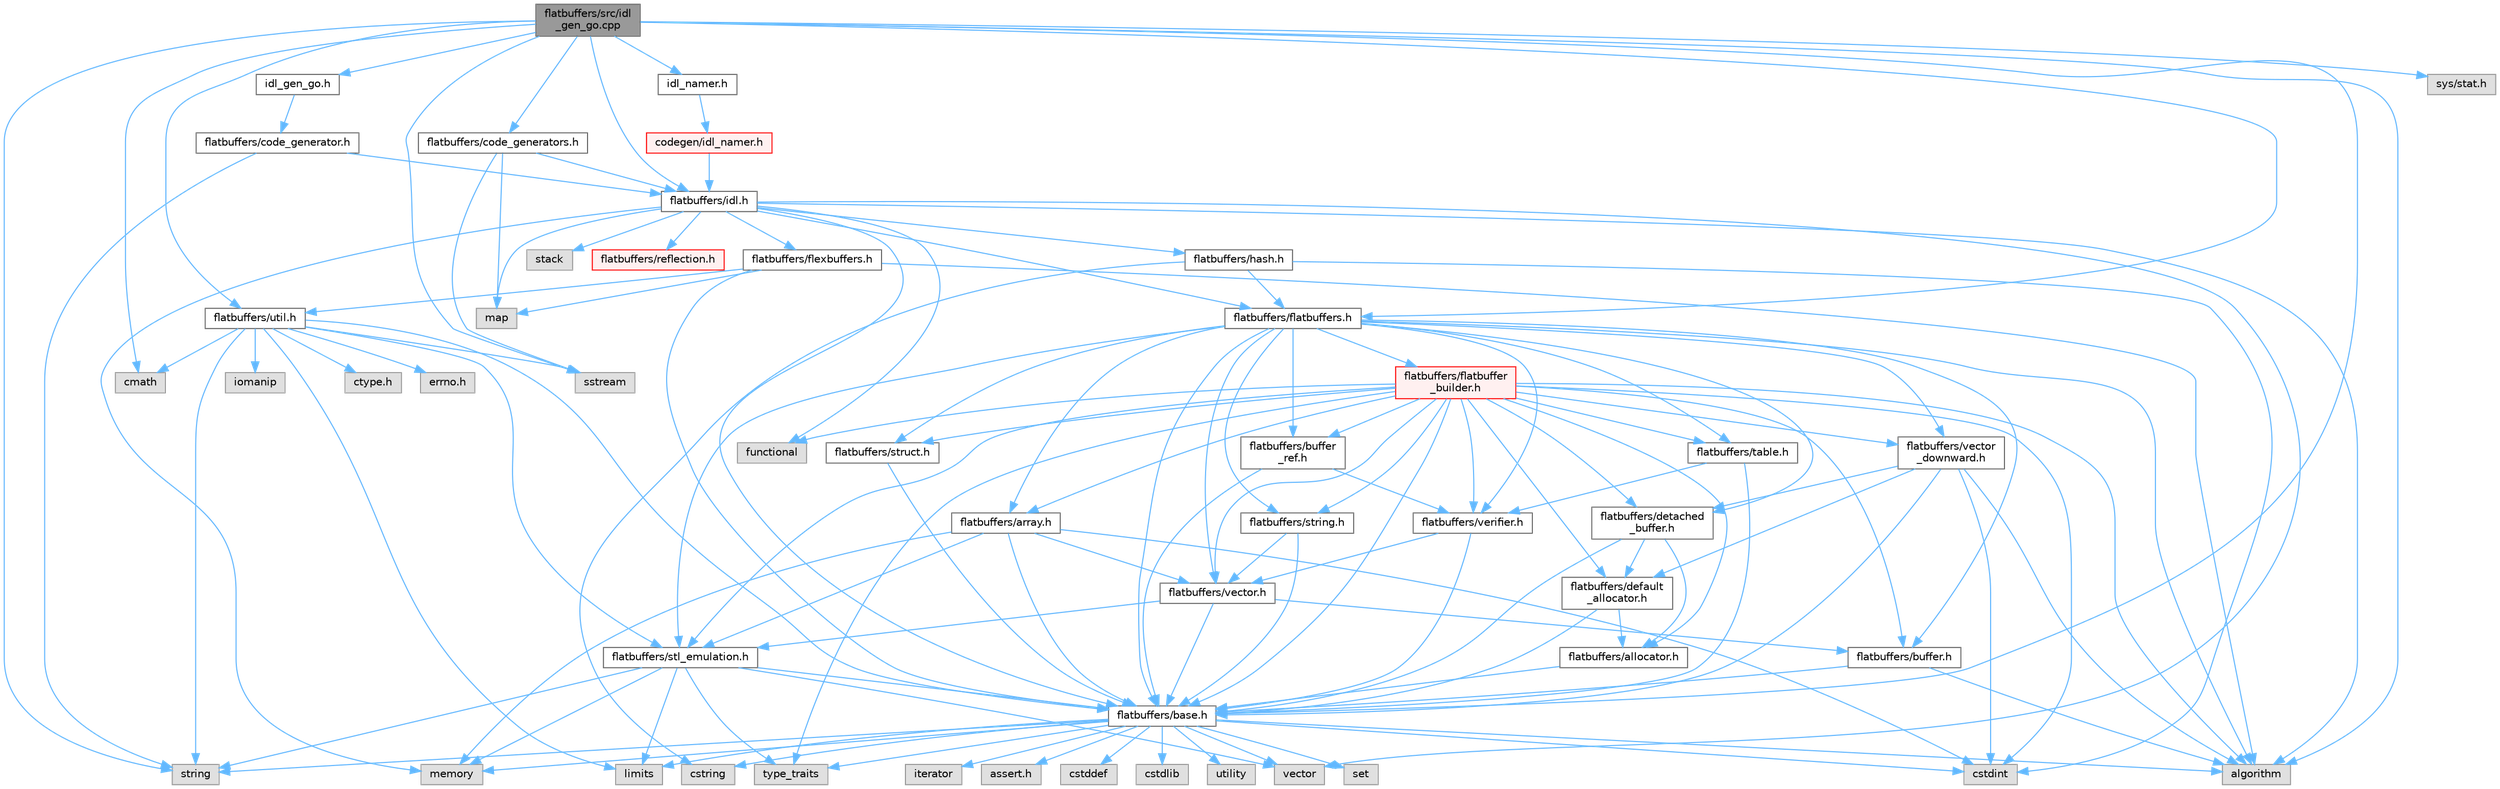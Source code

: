 digraph "flatbuffers/src/idl_gen_go.cpp"
{
 // LATEX_PDF_SIZE
  bgcolor="transparent";
  edge [fontname=Helvetica,fontsize=10,labelfontname=Helvetica,labelfontsize=10];
  node [fontname=Helvetica,fontsize=10,shape=box,height=0.2,width=0.4];
  Node1 [id="Node000001",label="flatbuffers/src/idl\l_gen_go.cpp",height=0.2,width=0.4,color="gray40", fillcolor="grey60", style="filled", fontcolor="black",tooltip=" "];
  Node1 -> Node2 [id="edge130_Node000001_Node000002",color="steelblue1",style="solid",tooltip=" "];
  Node2 [id="Node000002",label="idl_gen_go.h",height=0.2,width=0.4,color="grey40", fillcolor="white", style="filled",URL="$idl__gen__go_8h.html",tooltip=" "];
  Node2 -> Node3 [id="edge131_Node000002_Node000003",color="steelblue1",style="solid",tooltip=" "];
  Node3 [id="Node000003",label="flatbuffers/code_generator.h",height=0.2,width=0.4,color="grey40", fillcolor="white", style="filled",URL="$code__generator_8h.html",tooltip=" "];
  Node3 -> Node4 [id="edge132_Node000003_Node000004",color="steelblue1",style="solid",tooltip=" "];
  Node4 [id="Node000004",label="string",height=0.2,width=0.4,color="grey60", fillcolor="#E0E0E0", style="filled",tooltip=" "];
  Node3 -> Node5 [id="edge133_Node000003_Node000005",color="steelblue1",style="solid",tooltip=" "];
  Node5 [id="Node000005",label="flatbuffers/idl.h",height=0.2,width=0.4,color="grey40", fillcolor="white", style="filled",URL="$idl_8h.html",tooltip=" "];
  Node5 -> Node6 [id="edge134_Node000005_Node000006",color="steelblue1",style="solid",tooltip=" "];
  Node6 [id="Node000006",label="algorithm",height=0.2,width=0.4,color="grey60", fillcolor="#E0E0E0", style="filled",tooltip=" "];
  Node5 -> Node7 [id="edge135_Node000005_Node000007",color="steelblue1",style="solid",tooltip=" "];
  Node7 [id="Node000007",label="functional",height=0.2,width=0.4,color="grey60", fillcolor="#E0E0E0", style="filled",tooltip=" "];
  Node5 -> Node8 [id="edge136_Node000005_Node000008",color="steelblue1",style="solid",tooltip=" "];
  Node8 [id="Node000008",label="map",height=0.2,width=0.4,color="grey60", fillcolor="#E0E0E0", style="filled",tooltip=" "];
  Node5 -> Node9 [id="edge137_Node000005_Node000009",color="steelblue1",style="solid",tooltip=" "];
  Node9 [id="Node000009",label="memory",height=0.2,width=0.4,color="grey60", fillcolor="#E0E0E0", style="filled",tooltip=" "];
  Node5 -> Node10 [id="edge138_Node000005_Node000010",color="steelblue1",style="solid",tooltip=" "];
  Node10 [id="Node000010",label="stack",height=0.2,width=0.4,color="grey60", fillcolor="#E0E0E0", style="filled",tooltip=" "];
  Node5 -> Node11 [id="edge139_Node000005_Node000011",color="steelblue1",style="solid",tooltip=" "];
  Node11 [id="Node000011",label="vector",height=0.2,width=0.4,color="grey60", fillcolor="#E0E0E0", style="filled",tooltip=" "];
  Node5 -> Node12 [id="edge140_Node000005_Node000012",color="steelblue1",style="solid",tooltip=" "];
  Node12 [id="Node000012",label="flatbuffers/base.h",height=0.2,width=0.4,color="grey40", fillcolor="white", style="filled",URL="$base_8h.html",tooltip=" "];
  Node12 -> Node13 [id="edge141_Node000012_Node000013",color="steelblue1",style="solid",tooltip=" "];
  Node13 [id="Node000013",label="assert.h",height=0.2,width=0.4,color="grey60", fillcolor="#E0E0E0", style="filled",tooltip=" "];
  Node12 -> Node14 [id="edge142_Node000012_Node000014",color="steelblue1",style="solid",tooltip=" "];
  Node14 [id="Node000014",label="cstdint",height=0.2,width=0.4,color="grey60", fillcolor="#E0E0E0", style="filled",tooltip=" "];
  Node12 -> Node15 [id="edge143_Node000012_Node000015",color="steelblue1",style="solid",tooltip=" "];
  Node15 [id="Node000015",label="cstddef",height=0.2,width=0.4,color="grey60", fillcolor="#E0E0E0", style="filled",tooltip=" "];
  Node12 -> Node16 [id="edge144_Node000012_Node000016",color="steelblue1",style="solid",tooltip=" "];
  Node16 [id="Node000016",label="cstdlib",height=0.2,width=0.4,color="grey60", fillcolor="#E0E0E0", style="filled",tooltip=" "];
  Node12 -> Node17 [id="edge145_Node000012_Node000017",color="steelblue1",style="solid",tooltip=" "];
  Node17 [id="Node000017",label="cstring",height=0.2,width=0.4,color="grey60", fillcolor="#E0E0E0", style="filled",tooltip=" "];
  Node12 -> Node18 [id="edge146_Node000012_Node000018",color="steelblue1",style="solid",tooltip=" "];
  Node18 [id="Node000018",label="utility",height=0.2,width=0.4,color="grey60", fillcolor="#E0E0E0", style="filled",tooltip=" "];
  Node12 -> Node4 [id="edge147_Node000012_Node000004",color="steelblue1",style="solid",tooltip=" "];
  Node12 -> Node19 [id="edge148_Node000012_Node000019",color="steelblue1",style="solid",tooltip=" "];
  Node19 [id="Node000019",label="type_traits",height=0.2,width=0.4,color="grey60", fillcolor="#E0E0E0", style="filled",tooltip=" "];
  Node12 -> Node11 [id="edge149_Node000012_Node000011",color="steelblue1",style="solid",tooltip=" "];
  Node12 -> Node20 [id="edge150_Node000012_Node000020",color="steelblue1",style="solid",tooltip=" "];
  Node20 [id="Node000020",label="set",height=0.2,width=0.4,color="grey60", fillcolor="#E0E0E0", style="filled",tooltip=" "];
  Node12 -> Node6 [id="edge151_Node000012_Node000006",color="steelblue1",style="solid",tooltip=" "];
  Node12 -> Node21 [id="edge152_Node000012_Node000021",color="steelblue1",style="solid",tooltip=" "];
  Node21 [id="Node000021",label="limits",height=0.2,width=0.4,color="grey60", fillcolor="#E0E0E0", style="filled",tooltip=" "];
  Node12 -> Node22 [id="edge153_Node000012_Node000022",color="steelblue1",style="solid",tooltip=" "];
  Node22 [id="Node000022",label="iterator",height=0.2,width=0.4,color="grey60", fillcolor="#E0E0E0", style="filled",tooltip=" "];
  Node12 -> Node9 [id="edge154_Node000012_Node000009",color="steelblue1",style="solid",tooltip=" "];
  Node5 -> Node23 [id="edge155_Node000005_Node000023",color="steelblue1",style="solid",tooltip=" "];
  Node23 [id="Node000023",label="flatbuffers/flatbuffers.h",height=0.2,width=0.4,color="grey40", fillcolor="white", style="filled",URL="$flatbuffers_8h.html",tooltip=" "];
  Node23 -> Node6 [id="edge156_Node000023_Node000006",color="steelblue1",style="solid",tooltip=" "];
  Node23 -> Node24 [id="edge157_Node000023_Node000024",color="steelblue1",style="solid",tooltip=" "];
  Node24 [id="Node000024",label="flatbuffers/array.h",height=0.2,width=0.4,color="grey40", fillcolor="white", style="filled",URL="$array_8h.html",tooltip=" "];
  Node24 -> Node14 [id="edge158_Node000024_Node000014",color="steelblue1",style="solid",tooltip=" "];
  Node24 -> Node9 [id="edge159_Node000024_Node000009",color="steelblue1",style="solid",tooltip=" "];
  Node24 -> Node12 [id="edge160_Node000024_Node000012",color="steelblue1",style="solid",tooltip=" "];
  Node24 -> Node25 [id="edge161_Node000024_Node000025",color="steelblue1",style="solid",tooltip=" "];
  Node25 [id="Node000025",label="flatbuffers/stl_emulation.h",height=0.2,width=0.4,color="grey40", fillcolor="white", style="filled",URL="$stl__emulation_8h.html",tooltip=" "];
  Node25 -> Node12 [id="edge162_Node000025_Node000012",color="steelblue1",style="solid",tooltip=" "];
  Node25 -> Node4 [id="edge163_Node000025_Node000004",color="steelblue1",style="solid",tooltip=" "];
  Node25 -> Node19 [id="edge164_Node000025_Node000019",color="steelblue1",style="solid",tooltip=" "];
  Node25 -> Node11 [id="edge165_Node000025_Node000011",color="steelblue1",style="solid",tooltip=" "];
  Node25 -> Node9 [id="edge166_Node000025_Node000009",color="steelblue1",style="solid",tooltip=" "];
  Node25 -> Node21 [id="edge167_Node000025_Node000021",color="steelblue1",style="solid",tooltip=" "];
  Node24 -> Node26 [id="edge168_Node000024_Node000026",color="steelblue1",style="solid",tooltip=" "];
  Node26 [id="Node000026",label="flatbuffers/vector.h",height=0.2,width=0.4,color="grey40", fillcolor="white", style="filled",URL="$vector_8h.html",tooltip=" "];
  Node26 -> Node12 [id="edge169_Node000026_Node000012",color="steelblue1",style="solid",tooltip=" "];
  Node26 -> Node27 [id="edge170_Node000026_Node000027",color="steelblue1",style="solid",tooltip=" "];
  Node27 [id="Node000027",label="flatbuffers/buffer.h",height=0.2,width=0.4,color="grey40", fillcolor="white", style="filled",URL="$buffer_8h.html",tooltip=" "];
  Node27 -> Node6 [id="edge171_Node000027_Node000006",color="steelblue1",style="solid",tooltip=" "];
  Node27 -> Node12 [id="edge172_Node000027_Node000012",color="steelblue1",style="solid",tooltip=" "];
  Node26 -> Node25 [id="edge173_Node000026_Node000025",color="steelblue1",style="solid",tooltip=" "];
  Node23 -> Node12 [id="edge174_Node000023_Node000012",color="steelblue1",style="solid",tooltip=" "];
  Node23 -> Node27 [id="edge175_Node000023_Node000027",color="steelblue1",style="solid",tooltip=" "];
  Node23 -> Node28 [id="edge176_Node000023_Node000028",color="steelblue1",style="solid",tooltip=" "];
  Node28 [id="Node000028",label="flatbuffers/buffer\l_ref.h",height=0.2,width=0.4,color="grey40", fillcolor="white", style="filled",URL="$buffer__ref_8h.html",tooltip=" "];
  Node28 -> Node12 [id="edge177_Node000028_Node000012",color="steelblue1",style="solid",tooltip=" "];
  Node28 -> Node29 [id="edge178_Node000028_Node000029",color="steelblue1",style="solid",tooltip=" "];
  Node29 [id="Node000029",label="flatbuffers/verifier.h",height=0.2,width=0.4,color="grey40", fillcolor="white", style="filled",URL="$verifier_8h.html",tooltip=" "];
  Node29 -> Node12 [id="edge179_Node000029_Node000012",color="steelblue1",style="solid",tooltip=" "];
  Node29 -> Node26 [id="edge180_Node000029_Node000026",color="steelblue1",style="solid",tooltip=" "];
  Node23 -> Node30 [id="edge181_Node000023_Node000030",color="steelblue1",style="solid",tooltip=" "];
  Node30 [id="Node000030",label="flatbuffers/detached\l_buffer.h",height=0.2,width=0.4,color="grey40", fillcolor="white", style="filled",URL="$detached__buffer_8h.html",tooltip=" "];
  Node30 -> Node31 [id="edge182_Node000030_Node000031",color="steelblue1",style="solid",tooltip=" "];
  Node31 [id="Node000031",label="flatbuffers/allocator.h",height=0.2,width=0.4,color="grey40", fillcolor="white", style="filled",URL="$allocator_8h.html",tooltip=" "];
  Node31 -> Node12 [id="edge183_Node000031_Node000012",color="steelblue1",style="solid",tooltip=" "];
  Node30 -> Node12 [id="edge184_Node000030_Node000012",color="steelblue1",style="solid",tooltip=" "];
  Node30 -> Node32 [id="edge185_Node000030_Node000032",color="steelblue1",style="solid",tooltip=" "];
  Node32 [id="Node000032",label="flatbuffers/default\l_allocator.h",height=0.2,width=0.4,color="grey40", fillcolor="white", style="filled",URL="$default__allocator_8h.html",tooltip=" "];
  Node32 -> Node31 [id="edge186_Node000032_Node000031",color="steelblue1",style="solid",tooltip=" "];
  Node32 -> Node12 [id="edge187_Node000032_Node000012",color="steelblue1",style="solid",tooltip=" "];
  Node23 -> Node33 [id="edge188_Node000023_Node000033",color="steelblue1",style="solid",tooltip=" "];
  Node33 [id="Node000033",label="flatbuffers/flatbuffer\l_builder.h",height=0.2,width=0.4,color="red", fillcolor="#FFF0F0", style="filled",URL="$flatbuffer__builder_8h.html",tooltip=" "];
  Node33 -> Node6 [id="edge189_Node000033_Node000006",color="steelblue1",style="solid",tooltip=" "];
  Node33 -> Node14 [id="edge190_Node000033_Node000014",color="steelblue1",style="solid",tooltip=" "];
  Node33 -> Node7 [id="edge191_Node000033_Node000007",color="steelblue1",style="solid",tooltip=" "];
  Node33 -> Node19 [id="edge192_Node000033_Node000019",color="steelblue1",style="solid",tooltip=" "];
  Node33 -> Node31 [id="edge193_Node000033_Node000031",color="steelblue1",style="solid",tooltip=" "];
  Node33 -> Node24 [id="edge194_Node000033_Node000024",color="steelblue1",style="solid",tooltip=" "];
  Node33 -> Node12 [id="edge195_Node000033_Node000012",color="steelblue1",style="solid",tooltip=" "];
  Node33 -> Node27 [id="edge196_Node000033_Node000027",color="steelblue1",style="solid",tooltip=" "];
  Node33 -> Node28 [id="edge197_Node000033_Node000028",color="steelblue1",style="solid",tooltip=" "];
  Node33 -> Node32 [id="edge198_Node000033_Node000032",color="steelblue1",style="solid",tooltip=" "];
  Node33 -> Node30 [id="edge199_Node000033_Node000030",color="steelblue1",style="solid",tooltip=" "];
  Node33 -> Node25 [id="edge200_Node000033_Node000025",color="steelblue1",style="solid",tooltip=" "];
  Node33 -> Node35 [id="edge201_Node000033_Node000035",color="steelblue1",style="solid",tooltip=" "];
  Node35 [id="Node000035",label="flatbuffers/string.h",height=0.2,width=0.4,color="grey40", fillcolor="white", style="filled",URL="$string_8h.html",tooltip=" "];
  Node35 -> Node12 [id="edge202_Node000035_Node000012",color="steelblue1",style="solid",tooltip=" "];
  Node35 -> Node26 [id="edge203_Node000035_Node000026",color="steelblue1",style="solid",tooltip=" "];
  Node33 -> Node36 [id="edge204_Node000033_Node000036",color="steelblue1",style="solid",tooltip=" "];
  Node36 [id="Node000036",label="flatbuffers/struct.h",height=0.2,width=0.4,color="grey40", fillcolor="white", style="filled",URL="$struct_8h.html",tooltip=" "];
  Node36 -> Node12 [id="edge205_Node000036_Node000012",color="steelblue1",style="solid",tooltip=" "];
  Node33 -> Node37 [id="edge206_Node000033_Node000037",color="steelblue1",style="solid",tooltip=" "];
  Node37 [id="Node000037",label="flatbuffers/table.h",height=0.2,width=0.4,color="grey40", fillcolor="white", style="filled",URL="$table_8h.html",tooltip=" "];
  Node37 -> Node12 [id="edge207_Node000037_Node000012",color="steelblue1",style="solid",tooltip=" "];
  Node37 -> Node29 [id="edge208_Node000037_Node000029",color="steelblue1",style="solid",tooltip=" "];
  Node33 -> Node26 [id="edge209_Node000033_Node000026",color="steelblue1",style="solid",tooltip=" "];
  Node33 -> Node38 [id="edge210_Node000033_Node000038",color="steelblue1",style="solid",tooltip=" "];
  Node38 [id="Node000038",label="flatbuffers/vector\l_downward.h",height=0.2,width=0.4,color="grey40", fillcolor="white", style="filled",URL="$vector__downward_8h.html",tooltip=" "];
  Node38 -> Node6 [id="edge211_Node000038_Node000006",color="steelblue1",style="solid",tooltip=" "];
  Node38 -> Node14 [id="edge212_Node000038_Node000014",color="steelblue1",style="solid",tooltip=" "];
  Node38 -> Node12 [id="edge213_Node000038_Node000012",color="steelblue1",style="solid",tooltip=" "];
  Node38 -> Node32 [id="edge214_Node000038_Node000032",color="steelblue1",style="solid",tooltip=" "];
  Node38 -> Node30 [id="edge215_Node000038_Node000030",color="steelblue1",style="solid",tooltip=" "];
  Node33 -> Node29 [id="edge216_Node000033_Node000029",color="steelblue1",style="solid",tooltip=" "];
  Node23 -> Node25 [id="edge217_Node000023_Node000025",color="steelblue1",style="solid",tooltip=" "];
  Node23 -> Node35 [id="edge218_Node000023_Node000035",color="steelblue1",style="solid",tooltip=" "];
  Node23 -> Node36 [id="edge219_Node000023_Node000036",color="steelblue1",style="solid",tooltip=" "];
  Node23 -> Node37 [id="edge220_Node000023_Node000037",color="steelblue1",style="solid",tooltip=" "];
  Node23 -> Node26 [id="edge221_Node000023_Node000026",color="steelblue1",style="solid",tooltip=" "];
  Node23 -> Node38 [id="edge222_Node000023_Node000038",color="steelblue1",style="solid",tooltip=" "];
  Node23 -> Node29 [id="edge223_Node000023_Node000029",color="steelblue1",style="solid",tooltip=" "];
  Node5 -> Node39 [id="edge224_Node000005_Node000039",color="steelblue1",style="solid",tooltip=" "];
  Node39 [id="Node000039",label="flatbuffers/flexbuffers.h",height=0.2,width=0.4,color="grey40", fillcolor="white", style="filled",URL="$flexbuffers_8h.html",tooltip=" "];
  Node39 -> Node6 [id="edge225_Node000039_Node000006",color="steelblue1",style="solid",tooltip=" "];
  Node39 -> Node8 [id="edge226_Node000039_Node000008",color="steelblue1",style="solid",tooltip=" "];
  Node39 -> Node12 [id="edge227_Node000039_Node000012",color="steelblue1",style="solid",tooltip=" "];
  Node39 -> Node40 [id="edge228_Node000039_Node000040",color="steelblue1",style="solid",tooltip=" "];
  Node40 [id="Node000040",label="flatbuffers/util.h",height=0.2,width=0.4,color="grey40", fillcolor="white", style="filled",URL="$util_8h.html",tooltip=" "];
  Node40 -> Node41 [id="edge229_Node000040_Node000041",color="steelblue1",style="solid",tooltip=" "];
  Node41 [id="Node000041",label="ctype.h",height=0.2,width=0.4,color="grey60", fillcolor="#E0E0E0", style="filled",tooltip=" "];
  Node40 -> Node42 [id="edge230_Node000040_Node000042",color="steelblue1",style="solid",tooltip=" "];
  Node42 [id="Node000042",label="errno.h",height=0.2,width=0.4,color="grey60", fillcolor="#E0E0E0", style="filled",tooltip=" "];
  Node40 -> Node12 [id="edge231_Node000040_Node000012",color="steelblue1",style="solid",tooltip=" "];
  Node40 -> Node25 [id="edge232_Node000040_Node000025",color="steelblue1",style="solid",tooltip=" "];
  Node40 -> Node43 [id="edge233_Node000040_Node000043",color="steelblue1",style="solid",tooltip=" "];
  Node43 [id="Node000043",label="iomanip",height=0.2,width=0.4,color="grey60", fillcolor="#E0E0E0", style="filled",tooltip=" "];
  Node40 -> Node44 [id="edge234_Node000040_Node000044",color="steelblue1",style="solid",tooltip=" "];
  Node44 [id="Node000044",label="sstream",height=0.2,width=0.4,color="grey60", fillcolor="#E0E0E0", style="filled",tooltip=" "];
  Node40 -> Node45 [id="edge235_Node000040_Node000045",color="steelblue1",style="solid",tooltip=" "];
  Node45 [id="Node000045",label="cmath",height=0.2,width=0.4,color="grey60", fillcolor="#E0E0E0", style="filled",tooltip=" "];
  Node40 -> Node21 [id="edge236_Node000040_Node000021",color="steelblue1",style="solid",tooltip=" "];
  Node40 -> Node4 [id="edge237_Node000040_Node000004",color="steelblue1",style="solid",tooltip=" "];
  Node5 -> Node46 [id="edge238_Node000005_Node000046",color="steelblue1",style="solid",tooltip=" "];
  Node46 [id="Node000046",label="flatbuffers/hash.h",height=0.2,width=0.4,color="grey40", fillcolor="white", style="filled",URL="$hash_8h.html",tooltip=" "];
  Node46 -> Node14 [id="edge239_Node000046_Node000014",color="steelblue1",style="solid",tooltip=" "];
  Node46 -> Node17 [id="edge240_Node000046_Node000017",color="steelblue1",style="solid",tooltip=" "];
  Node46 -> Node23 [id="edge241_Node000046_Node000023",color="steelblue1",style="solid",tooltip=" "];
  Node5 -> Node47 [id="edge242_Node000005_Node000047",color="steelblue1",style="solid",tooltip=" "];
  Node47 [id="Node000047",label="flatbuffers/reflection.h",height=0.2,width=0.4,color="red", fillcolor="#FFF0F0", style="filled",URL="$reflection_8h.html",tooltip=" "];
  Node1 -> Node6 [id="edge243_Node000001_Node000006",color="steelblue1",style="solid",tooltip=" "];
  Node1 -> Node45 [id="edge244_Node000001_Node000045",color="steelblue1",style="solid",tooltip=" "];
  Node1 -> Node44 [id="edge245_Node000001_Node000044",color="steelblue1",style="solid",tooltip=" "];
  Node1 -> Node4 [id="edge246_Node000001_Node000004",color="steelblue1",style="solid",tooltip=" "];
  Node1 -> Node12 [id="edge247_Node000001_Node000012",color="steelblue1",style="solid",tooltip=" "];
  Node1 -> Node49 [id="edge248_Node000001_Node000049",color="steelblue1",style="solid",tooltip=" "];
  Node49 [id="Node000049",label="flatbuffers/code_generators.h",height=0.2,width=0.4,color="grey40", fillcolor="white", style="filled",URL="$code__generators_8h.html",tooltip=" "];
  Node49 -> Node8 [id="edge249_Node000049_Node000008",color="steelblue1",style="solid",tooltip=" "];
  Node49 -> Node44 [id="edge250_Node000049_Node000044",color="steelblue1",style="solid",tooltip=" "];
  Node49 -> Node5 [id="edge251_Node000049_Node000005",color="steelblue1",style="solid",tooltip=" "];
  Node1 -> Node23 [id="edge252_Node000001_Node000023",color="steelblue1",style="solid",tooltip=" "];
  Node1 -> Node5 [id="edge253_Node000001_Node000005",color="steelblue1",style="solid",tooltip=" "];
  Node1 -> Node40 [id="edge254_Node000001_Node000040",color="steelblue1",style="solid",tooltip=" "];
  Node1 -> Node50 [id="edge255_Node000001_Node000050",color="steelblue1",style="solid",tooltip=" "];
  Node50 [id="Node000050",label="idl_namer.h",height=0.2,width=0.4,color="grey40", fillcolor="white", style="filled",URL="$src_2idl__namer_8h.html",tooltip=" "];
  Node50 -> Node51 [id="edge256_Node000050_Node000051",color="steelblue1",style="solid",tooltip=" "];
  Node51 [id="Node000051",label="codegen/idl_namer.h",height=0.2,width=0.4,color="red", fillcolor="#FFF0F0", style="filled",URL="$include_2codegen_2idl__namer_8h.html",tooltip=" "];
  Node51 -> Node5 [id="edge257_Node000051_Node000005",color="steelblue1",style="solid",tooltip=" "];
  Node1 -> Node53 [id="edge258_Node000001_Node000053",color="steelblue1",style="solid",tooltip=" "];
  Node53 [id="Node000053",label="sys/stat.h",height=0.2,width=0.4,color="grey60", fillcolor="#E0E0E0", style="filled",tooltip=" "];
}

